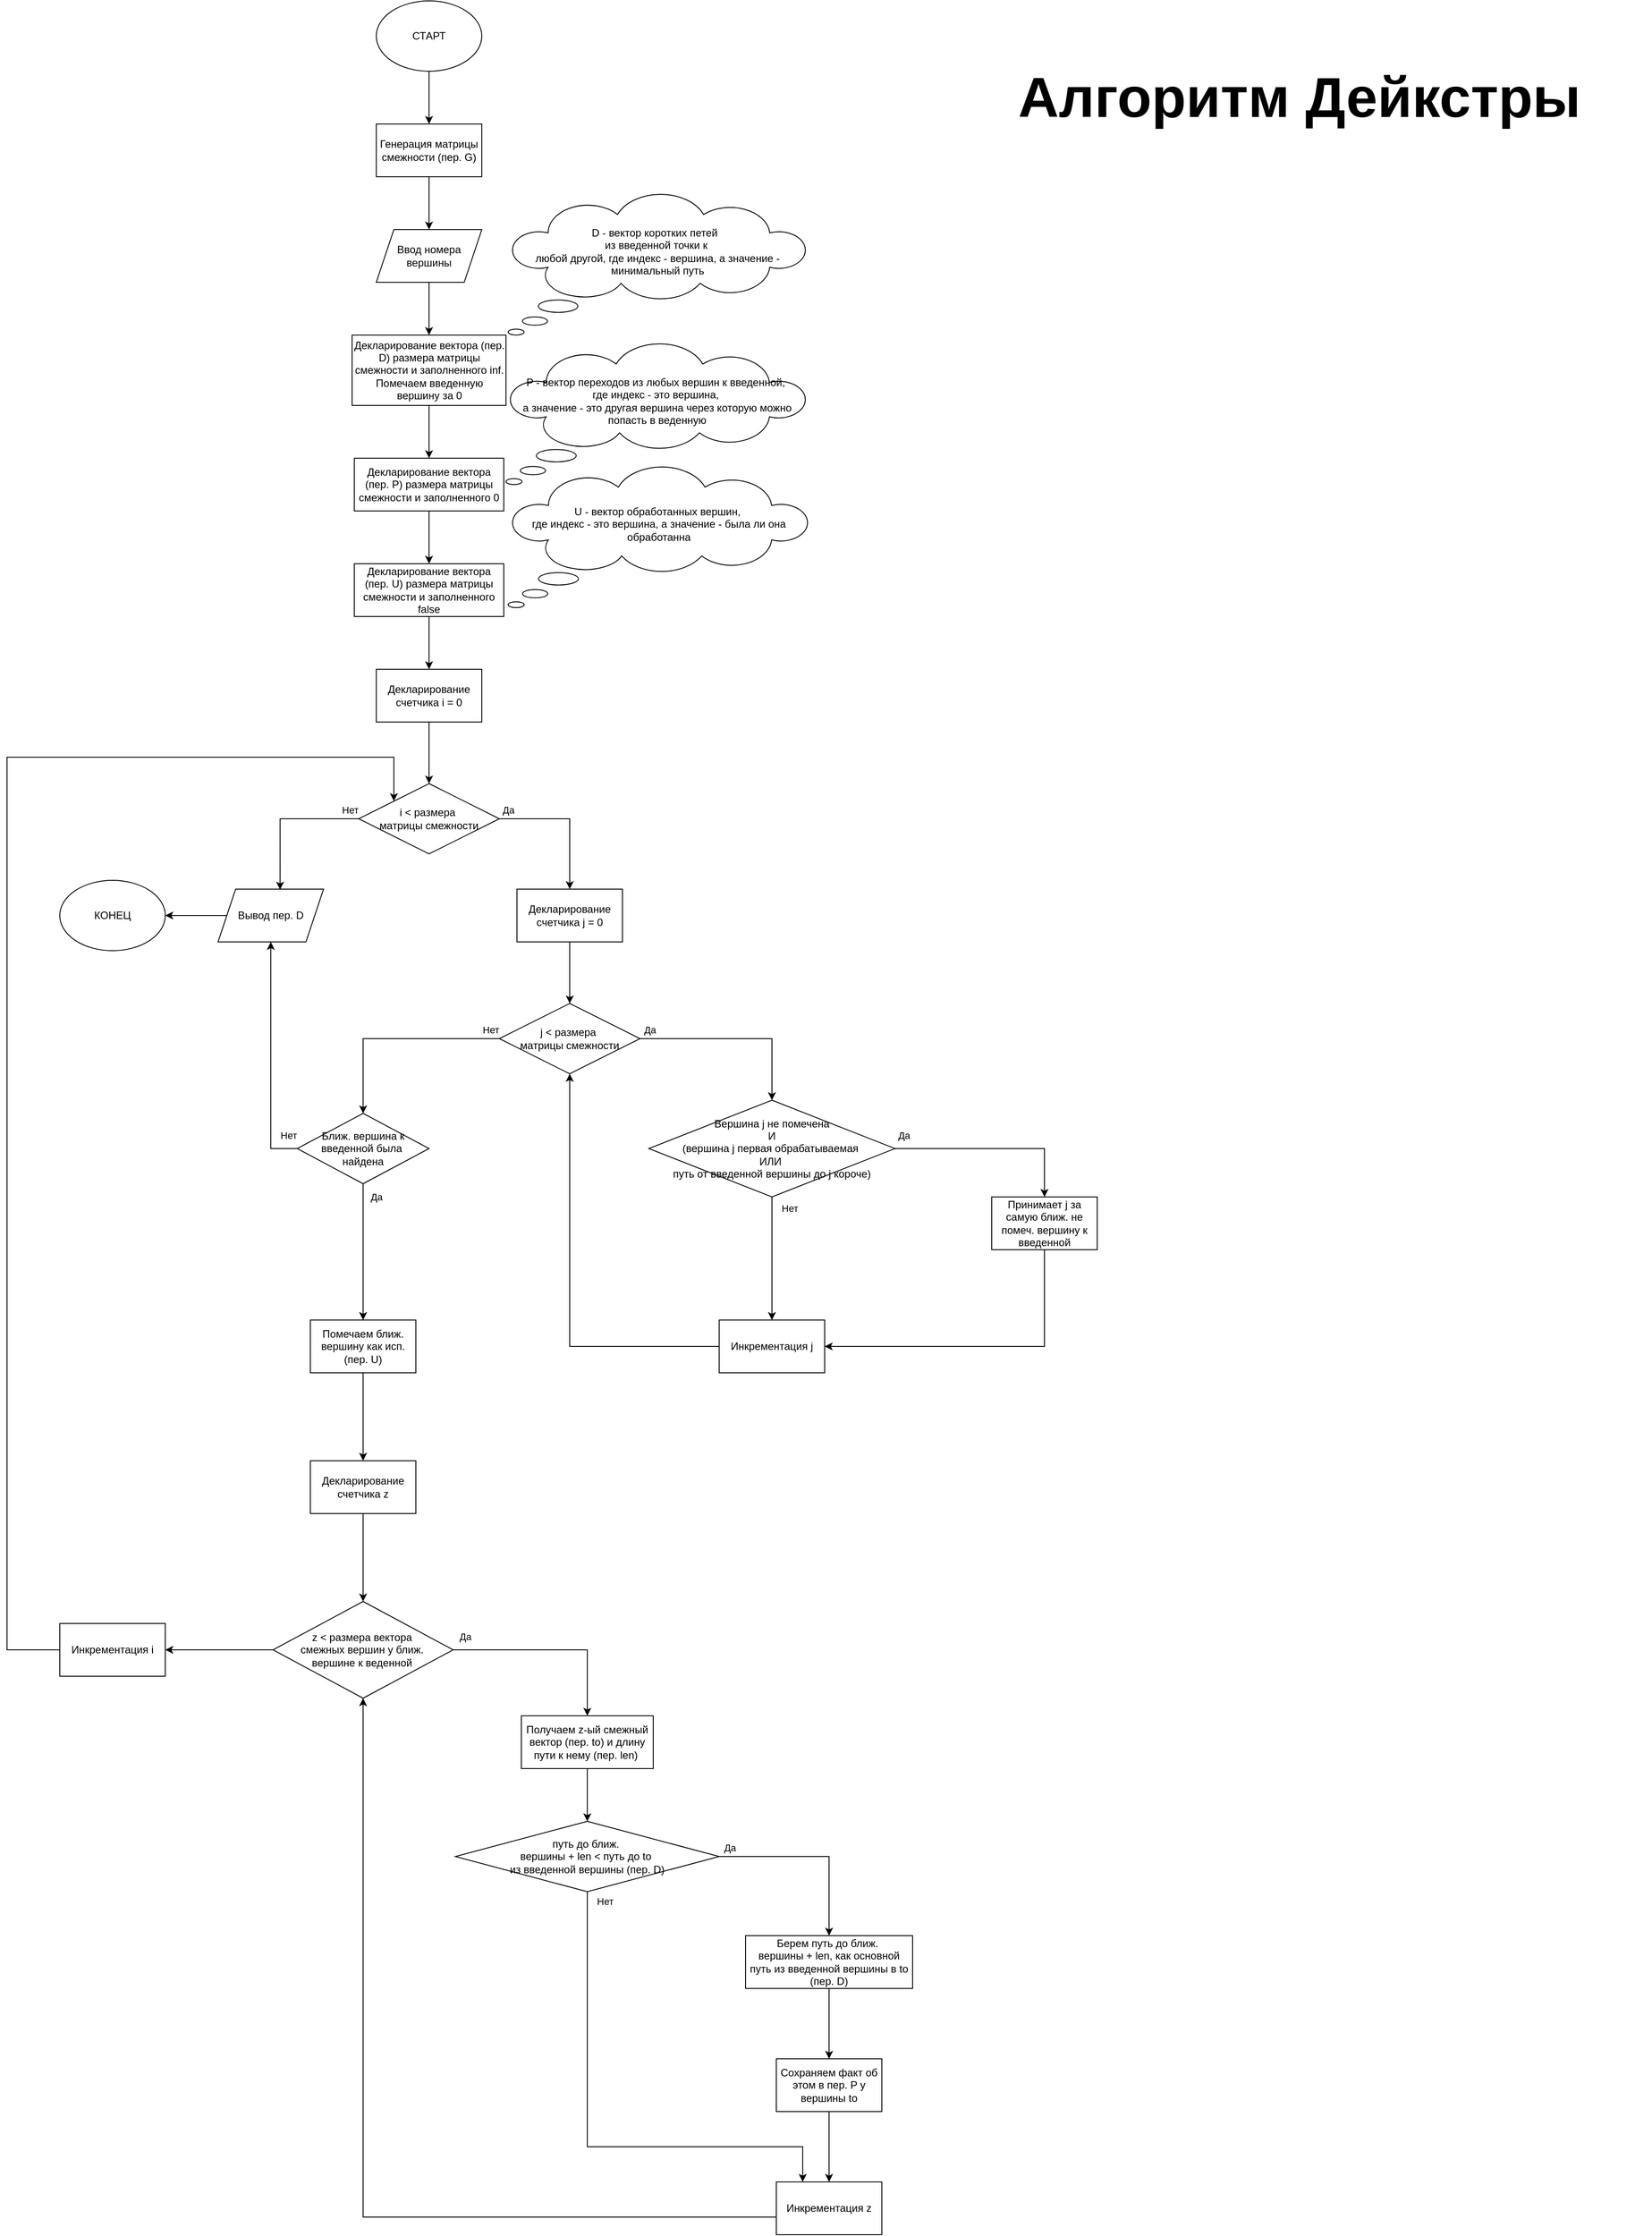 <mxfile version="24.2.5" type="device">
  <diagram name="Страница — 1" id="ciChWTH-rYgIJQM9PPAP">
    <mxGraphModel dx="4327" dy="2550" grid="1" gridSize="10" guides="1" tooltips="1" connect="1" arrows="1" fold="1" page="1" pageScale="1" pageWidth="827" pageHeight="1169" math="0" shadow="0">
      <root>
        <mxCell id="0" />
        <mxCell id="1" parent="0" />
        <mxCell id="ebCfutYWAErBakexrj_W-3" value="" style="edgeStyle=orthogonalEdgeStyle;rounded=0;orthogonalLoop=1;jettySize=auto;html=1;" parent="1" source="ebCfutYWAErBakexrj_W-1" target="ebCfutYWAErBakexrj_W-2" edge="1">
          <mxGeometry relative="1" as="geometry" />
        </mxCell>
        <mxCell id="ebCfutYWAErBakexrj_W-1" value="СТАРТ" style="ellipse;whiteSpace=wrap;html=1;" parent="1" vertex="1">
          <mxGeometry x="80" y="40" width="120" height="80" as="geometry" />
        </mxCell>
        <mxCell id="ebCfutYWAErBakexrj_W-6" value="" style="edgeStyle=orthogonalEdgeStyle;rounded=0;orthogonalLoop=1;jettySize=auto;html=1;" parent="1" source="ebCfutYWAErBakexrj_W-2" target="ebCfutYWAErBakexrj_W-5" edge="1">
          <mxGeometry relative="1" as="geometry" />
        </mxCell>
        <mxCell id="ebCfutYWAErBakexrj_W-2" value="Генерация матрицы смежности (пер. G)" style="rounded=0;whiteSpace=wrap;html=1;" parent="1" vertex="1">
          <mxGeometry x="80" y="180" width="120" height="60" as="geometry" />
        </mxCell>
        <mxCell id="ebCfutYWAErBakexrj_W-8" value="" style="edgeStyle=orthogonalEdgeStyle;rounded=0;orthogonalLoop=1;jettySize=auto;html=1;" parent="1" source="ebCfutYWAErBakexrj_W-5" target="ebCfutYWAErBakexrj_W-7" edge="1">
          <mxGeometry relative="1" as="geometry" />
        </mxCell>
        <mxCell id="ebCfutYWAErBakexrj_W-5" value="Ввод номера вершины" style="shape=parallelogram;perimeter=parallelogramPerimeter;whiteSpace=wrap;html=1;fixedSize=1;rounded=0;" parent="1" vertex="1">
          <mxGeometry x="80" y="300" width="120" height="60" as="geometry" />
        </mxCell>
        <mxCell id="ebCfutYWAErBakexrj_W-11" value="" style="edgeStyle=orthogonalEdgeStyle;rounded=0;orthogonalLoop=1;jettySize=auto;html=1;" parent="1" source="ebCfutYWAErBakexrj_W-7" target="ebCfutYWAErBakexrj_W-10" edge="1">
          <mxGeometry relative="1" as="geometry" />
        </mxCell>
        <mxCell id="ebCfutYWAErBakexrj_W-7" value="Декларирование вектора (пер. D) размера матрицы смежности и заполненного inf. Помечаем введенную вершину за 0" style="whiteSpace=wrap;html=1;rounded=0;" parent="1" vertex="1">
          <mxGeometry x="52.5" y="420" width="175" height="80" as="geometry" />
        </mxCell>
        <mxCell id="ebCfutYWAErBakexrj_W-13" value="" style="edgeStyle=orthogonalEdgeStyle;rounded=0;orthogonalLoop=1;jettySize=auto;html=1;" parent="1" source="ebCfutYWAErBakexrj_W-10" target="ebCfutYWAErBakexrj_W-12" edge="1">
          <mxGeometry relative="1" as="geometry" />
        </mxCell>
        <mxCell id="ebCfutYWAErBakexrj_W-10" value="Декларирование вектора (пер. P) размера матрицы смежности и заполненного 0" style="whiteSpace=wrap;html=1;rounded=0;" parent="1" vertex="1">
          <mxGeometry x="55" y="560" width="170" height="60" as="geometry" />
        </mxCell>
        <mxCell id="ebCfutYWAErBakexrj_W-18" value="" style="edgeStyle=orthogonalEdgeStyle;rounded=0;orthogonalLoop=1;jettySize=auto;html=1;" parent="1" source="ebCfutYWAErBakexrj_W-12" target="ebCfutYWAErBakexrj_W-17" edge="1">
          <mxGeometry relative="1" as="geometry" />
        </mxCell>
        <mxCell id="ebCfutYWAErBakexrj_W-12" value="Декларирование вектора (пер. U) размера матрицы смежности и заполненного false" style="whiteSpace=wrap;html=1;rounded=0;" parent="1" vertex="1">
          <mxGeometry x="55" y="680" width="170" height="60" as="geometry" />
        </mxCell>
        <mxCell id="ebCfutYWAErBakexrj_W-20" value="" style="edgeStyle=orthogonalEdgeStyle;rounded=0;orthogonalLoop=1;jettySize=auto;html=1;" parent="1" source="ebCfutYWAErBakexrj_W-17" target="ebCfutYWAErBakexrj_W-19" edge="1">
          <mxGeometry relative="1" as="geometry" />
        </mxCell>
        <mxCell id="ebCfutYWAErBakexrj_W-17" value="Декларирование&lt;div&gt;счетчика i = 0&lt;/div&gt;" style="whiteSpace=wrap;html=1;rounded=0;" parent="1" vertex="1">
          <mxGeometry x="80" y="800" width="120" height="60" as="geometry" />
        </mxCell>
        <mxCell id="ebCfutYWAErBakexrj_W-26" style="edgeStyle=orthogonalEdgeStyle;rounded=0;orthogonalLoop=1;jettySize=auto;html=1;" parent="1" source="ebCfutYWAErBakexrj_W-19" target="ebCfutYWAErBakexrj_W-24" edge="1">
          <mxGeometry relative="1" as="geometry" />
        </mxCell>
        <mxCell id="ebCfutYWAErBakexrj_W-74" value="Да" style="edgeLabel;html=1;align=center;verticalAlign=middle;resizable=0;points=[];" parent="ebCfutYWAErBakexrj_W-26" vertex="1" connectable="0">
          <mxGeometry x="-0.744" y="3" relative="1" as="geometry">
            <mxPoint x="-11" y="-7" as="offset" />
          </mxGeometry>
        </mxCell>
        <mxCell id="ebCfutYWAErBakexrj_W-19" value="i &amp;lt; размера&amp;nbsp;&lt;div&gt;матрицы смежности&lt;/div&gt;" style="rhombus;whiteSpace=wrap;html=1;rounded=0;" parent="1" vertex="1">
          <mxGeometry x="60" y="930" width="160" height="80" as="geometry" />
        </mxCell>
        <mxCell id="ebCfutYWAErBakexrj_W-82" value="" style="edgeStyle=orthogonalEdgeStyle;rounded=0;orthogonalLoop=1;jettySize=auto;html=1;" parent="1" source="ebCfutYWAErBakexrj_W-21" target="ebCfutYWAErBakexrj_W-81" edge="1">
          <mxGeometry relative="1" as="geometry" />
        </mxCell>
        <mxCell id="ebCfutYWAErBakexrj_W-21" value="Вывод пер. D" style="shape=parallelogram;perimeter=parallelogramPerimeter;whiteSpace=wrap;html=1;fixedSize=1;" parent="1" vertex="1">
          <mxGeometry x="-100" y="1050" width="120" height="60" as="geometry" />
        </mxCell>
        <mxCell id="ebCfutYWAErBakexrj_W-22" style="edgeStyle=orthogonalEdgeStyle;rounded=0;orthogonalLoop=1;jettySize=auto;html=1;entryX=0.588;entryY=0.01;entryDx=0;entryDy=0;entryPerimeter=0;" parent="1" source="ebCfutYWAErBakexrj_W-19" target="ebCfutYWAErBakexrj_W-21" edge="1">
          <mxGeometry relative="1" as="geometry" />
        </mxCell>
        <mxCell id="ebCfutYWAErBakexrj_W-75" value="Нет" style="edgeLabel;html=1;align=center;verticalAlign=middle;resizable=0;points=[];" parent="ebCfutYWAErBakexrj_W-22" vertex="1" connectable="0">
          <mxGeometry x="-0.714" y="-1" relative="1" as="geometry">
            <mxPoint x="14" y="-9" as="offset" />
          </mxGeometry>
        </mxCell>
        <mxCell id="ebCfutYWAErBakexrj_W-23" value="" style="edgeStyle=orthogonalEdgeStyle;rounded=0;orthogonalLoop=1;jettySize=auto;html=1;" parent="1" source="ebCfutYWAErBakexrj_W-24" target="ebCfutYWAErBakexrj_W-25" edge="1">
          <mxGeometry relative="1" as="geometry" />
        </mxCell>
        <mxCell id="ebCfutYWAErBakexrj_W-24" value="Декларирование&lt;div&gt;cчетчика j = 0&lt;/div&gt;" style="whiteSpace=wrap;html=1;rounded=0;" parent="1" vertex="1">
          <mxGeometry x="240" y="1050" width="120" height="60" as="geometry" />
        </mxCell>
        <mxCell id="ebCfutYWAErBakexrj_W-28" value="" style="edgeStyle=orthogonalEdgeStyle;rounded=0;orthogonalLoop=1;jettySize=auto;html=1;" parent="1" source="ebCfutYWAErBakexrj_W-25" target="ebCfutYWAErBakexrj_W-27" edge="1">
          <mxGeometry relative="1" as="geometry" />
        </mxCell>
        <mxCell id="ebCfutYWAErBakexrj_W-40" value="Да" style="edgeLabel;html=1;align=center;verticalAlign=middle;resizable=0;points=[];" parent="ebCfutYWAErBakexrj_W-28" vertex="1" connectable="0">
          <mxGeometry x="-0.832" relative="1" as="geometry">
            <mxPoint x="-8" y="-10" as="offset" />
          </mxGeometry>
        </mxCell>
        <mxCell id="ebCfutYWAErBakexrj_W-42" style="edgeStyle=orthogonalEdgeStyle;rounded=0;orthogonalLoop=1;jettySize=auto;html=1;entryX=0.5;entryY=0;entryDx=0;entryDy=0;" parent="1" source="ebCfutYWAErBakexrj_W-25" target="ebCfutYWAErBakexrj_W-41" edge="1">
          <mxGeometry relative="1" as="geometry" />
        </mxCell>
        <mxCell id="ebCfutYWAErBakexrj_W-43" value="Нет" style="edgeLabel;html=1;align=center;verticalAlign=middle;resizable=0;points=[];" parent="ebCfutYWAErBakexrj_W-42" vertex="1" connectable="0">
          <mxGeometry x="-0.733" y="-1" relative="1" as="geometry">
            <mxPoint x="22" y="-9" as="offset" />
          </mxGeometry>
        </mxCell>
        <mxCell id="ebCfutYWAErBakexrj_W-25" value="j &amp;lt; размера&amp;nbsp;&lt;div&gt;матрицы смежности&lt;/div&gt;" style="rhombus;whiteSpace=wrap;html=1;rounded=0;" parent="1" vertex="1">
          <mxGeometry x="220" y="1180" width="160" height="80" as="geometry" />
        </mxCell>
        <mxCell id="ebCfutYWAErBakexrj_W-31" style="edgeStyle=orthogonalEdgeStyle;rounded=0;orthogonalLoop=1;jettySize=auto;html=1;entryX=0.5;entryY=0;entryDx=0;entryDy=0;" parent="1" source="ebCfutYWAErBakexrj_W-27" target="ebCfutYWAErBakexrj_W-30" edge="1">
          <mxGeometry relative="1" as="geometry" />
        </mxCell>
        <mxCell id="ebCfutYWAErBakexrj_W-32" value="Да" style="edgeLabel;html=1;align=center;verticalAlign=middle;resizable=0;points=[];" parent="ebCfutYWAErBakexrj_W-31" vertex="1" connectable="0">
          <mxGeometry x="-0.807" y="5" relative="1" as="geometry">
            <mxPoint x="-12" y="-10" as="offset" />
          </mxGeometry>
        </mxCell>
        <mxCell id="ebCfutYWAErBakexrj_W-34" style="edgeStyle=orthogonalEdgeStyle;rounded=0;orthogonalLoop=1;jettySize=auto;html=1;entryX=0.5;entryY=0;entryDx=0;entryDy=0;" parent="1" source="ebCfutYWAErBakexrj_W-27" target="ebCfutYWAErBakexrj_W-33" edge="1">
          <mxGeometry relative="1" as="geometry" />
        </mxCell>
        <mxCell id="ebCfutYWAErBakexrj_W-37" value="Нет" style="edgeLabel;html=1;align=center;verticalAlign=middle;resizable=0;points=[];" parent="ebCfutYWAErBakexrj_W-34" vertex="1" connectable="0">
          <mxGeometry x="-0.825" y="-1" relative="1" as="geometry">
            <mxPoint x="21" as="offset" />
          </mxGeometry>
        </mxCell>
        <mxCell id="ebCfutYWAErBakexrj_W-27" value="Вершина j не помечена&lt;div&gt;И&lt;/div&gt;&lt;div&gt;(вершина j первая&amp;nbsp;&lt;span style=&quot;background-color: initial;&quot;&gt;обрабатываемая&amp;nbsp;&lt;/span&gt;&lt;/div&gt;&lt;div&gt;ИЛИ&amp;nbsp;&lt;/div&gt;&lt;div&gt;путь от введенной&amp;nbsp;&lt;span style=&quot;background-color: initial;&quot;&gt;вершины до j короче)&lt;/span&gt;&lt;/div&gt;" style="rhombus;whiteSpace=wrap;html=1;rounded=0;" parent="1" vertex="1">
          <mxGeometry x="390" y="1290" width="280" height="110" as="geometry" />
        </mxCell>
        <mxCell id="ebCfutYWAErBakexrj_W-39" style="edgeStyle=orthogonalEdgeStyle;rounded=0;orthogonalLoop=1;jettySize=auto;html=1;entryX=1;entryY=0.5;entryDx=0;entryDy=0;" parent="1" source="ebCfutYWAErBakexrj_W-30" target="ebCfutYWAErBakexrj_W-33" edge="1">
          <mxGeometry relative="1" as="geometry">
            <Array as="points">
              <mxPoint x="840" y="1570" />
            </Array>
          </mxGeometry>
        </mxCell>
        <mxCell id="ebCfutYWAErBakexrj_W-30" value="Принимает j за самую ближ. не помеч. вершину к введенной" style="rounded=0;whiteSpace=wrap;html=1;" parent="1" vertex="1">
          <mxGeometry x="780" y="1400" width="120" height="60" as="geometry" />
        </mxCell>
        <mxCell id="ebCfutYWAErBakexrj_W-36" style="edgeStyle=orthogonalEdgeStyle;rounded=0;orthogonalLoop=1;jettySize=auto;html=1;entryX=0.5;entryY=1;entryDx=0;entryDy=0;" parent="1" source="ebCfutYWAErBakexrj_W-33" target="ebCfutYWAErBakexrj_W-25" edge="1">
          <mxGeometry relative="1" as="geometry" />
        </mxCell>
        <mxCell id="ebCfutYWAErBakexrj_W-33" value="Инкрементация j" style="rounded=0;whiteSpace=wrap;html=1;" parent="1" vertex="1">
          <mxGeometry x="470" y="1540" width="120" height="60" as="geometry" />
        </mxCell>
        <mxCell id="ebCfutYWAErBakexrj_W-44" style="edgeStyle=orthogonalEdgeStyle;rounded=0;orthogonalLoop=1;jettySize=auto;html=1;entryX=0.5;entryY=1;entryDx=0;entryDy=0;" parent="1" source="ebCfutYWAErBakexrj_W-41" target="ebCfutYWAErBakexrj_W-21" edge="1">
          <mxGeometry relative="1" as="geometry">
            <Array as="points">
              <mxPoint x="-40" y="1345" />
            </Array>
          </mxGeometry>
        </mxCell>
        <mxCell id="ebCfutYWAErBakexrj_W-45" value="Нет" style="edgeLabel;html=1;align=center;verticalAlign=middle;resizable=0;points=[];" parent="ebCfutYWAErBakexrj_W-44" vertex="1" connectable="0">
          <mxGeometry x="-0.924" y="3" relative="1" as="geometry">
            <mxPoint y="-18" as="offset" />
          </mxGeometry>
        </mxCell>
        <mxCell id="ebCfutYWAErBakexrj_W-49" style="edgeStyle=orthogonalEdgeStyle;rounded=0;orthogonalLoop=1;jettySize=auto;html=1;" parent="1" source="ebCfutYWAErBakexrj_W-41" target="ebCfutYWAErBakexrj_W-46" edge="1">
          <mxGeometry relative="1" as="geometry" />
        </mxCell>
        <mxCell id="ebCfutYWAErBakexrj_W-50" value="Да" style="edgeLabel;html=1;align=center;verticalAlign=middle;resizable=0;points=[];" parent="ebCfutYWAErBakexrj_W-49" vertex="1" connectable="0">
          <mxGeometry x="-0.55" y="-1" relative="1" as="geometry">
            <mxPoint x="16" y="-20" as="offset" />
          </mxGeometry>
        </mxCell>
        <mxCell id="ebCfutYWAErBakexrj_W-41" value="Ближ. вершина к введенной была&amp;nbsp;&lt;div&gt;найдена&lt;/div&gt;" style="rhombus;whiteSpace=wrap;html=1;" parent="1" vertex="1">
          <mxGeometry x="-10" y="1305" width="150" height="80" as="geometry" />
        </mxCell>
        <mxCell id="ebCfutYWAErBakexrj_W-55" value="" style="edgeStyle=orthogonalEdgeStyle;rounded=0;orthogonalLoop=1;jettySize=auto;html=1;" parent="1" source="ebCfutYWAErBakexrj_W-46" target="ebCfutYWAErBakexrj_W-54" edge="1">
          <mxGeometry relative="1" as="geometry" />
        </mxCell>
        <mxCell id="ebCfutYWAErBakexrj_W-46" value="Помечаем ближ. вершину как исп. (пер. U)" style="rounded=0;whiteSpace=wrap;html=1;" parent="1" vertex="1">
          <mxGeometry x="5" y="1540" width="120" height="60" as="geometry" />
        </mxCell>
        <mxCell id="ebCfutYWAErBakexrj_W-51" value="D - вектор коротких петей&amp;nbsp;&amp;nbsp;&lt;div&gt;из введенной точки к&amp;nbsp;&lt;/div&gt;&lt;div&gt;любой другой, где индекс - вершина, а значение - минимальный путь&lt;/div&gt;" style="whiteSpace=wrap;html=1;shape=mxgraph.basic.cloud_callout;spacingTop=0;spacingBottom=30;" parent="1" vertex="1">
          <mxGeometry x="230" y="260" width="340" height="160" as="geometry" />
        </mxCell>
        <mxCell id="ebCfutYWAErBakexrj_W-52" value="P - вектор переходов из любых вершин к введенной,&amp;nbsp;&lt;div&gt;где индекс - это вершина,&amp;nbsp;&lt;/div&gt;&lt;div&gt;а значение - это другая вершина через которую можно попасть в веденную&lt;/div&gt;" style="whiteSpace=wrap;html=1;shape=mxgraph.basic.cloud_callout;spacingTop=0;spacingBottom=30;" parent="1" vertex="1">
          <mxGeometry x="227.5" y="430" width="342.5" height="160" as="geometry" />
        </mxCell>
        <mxCell id="ebCfutYWAErBakexrj_W-53" value="U - вектор обработанных вершин,&amp;nbsp;&lt;div&gt;где индекс&amp;nbsp;&lt;span style=&quot;background-color: initial;&quot;&gt;- это вершина, а значение - была ли она обработанна&lt;/span&gt;&lt;/div&gt;" style="whiteSpace=wrap;html=1;shape=mxgraph.basic.cloud_callout;spacingTop=0;spacingBottom=30;" parent="1" vertex="1">
          <mxGeometry x="230" y="570" width="342.5" height="160" as="geometry" />
        </mxCell>
        <mxCell id="ebCfutYWAErBakexrj_W-57" value="" style="edgeStyle=orthogonalEdgeStyle;rounded=0;orthogonalLoop=1;jettySize=auto;html=1;" parent="1" source="ebCfutYWAErBakexrj_W-54" target="ebCfutYWAErBakexrj_W-56" edge="1">
          <mxGeometry relative="1" as="geometry" />
        </mxCell>
        <mxCell id="ebCfutYWAErBakexrj_W-54" value="Декларирование счетчика z" style="rounded=0;whiteSpace=wrap;html=1;" parent="1" vertex="1">
          <mxGeometry x="5" y="1700" width="120" height="60" as="geometry" />
        </mxCell>
        <mxCell id="ebCfutYWAErBakexrj_W-61" style="edgeStyle=orthogonalEdgeStyle;rounded=0;orthogonalLoop=1;jettySize=auto;html=1;entryX=0.5;entryY=0;entryDx=0;entryDy=0;" parent="1" source="ebCfutYWAErBakexrj_W-56" target="ebCfutYWAErBakexrj_W-58" edge="1">
          <mxGeometry relative="1" as="geometry" />
        </mxCell>
        <mxCell id="ebCfutYWAErBakexrj_W-64" value="Да" style="edgeLabel;html=1;align=center;verticalAlign=middle;resizable=0;points=[];" parent="ebCfutYWAErBakexrj_W-61" vertex="1" connectable="0">
          <mxGeometry x="-0.927" y="-1" relative="1" as="geometry">
            <mxPoint x="5" y="-16" as="offset" />
          </mxGeometry>
        </mxCell>
        <mxCell id="ebCfutYWAErBakexrj_W-79" style="edgeStyle=orthogonalEdgeStyle;rounded=0;orthogonalLoop=1;jettySize=auto;html=1;entryX=1;entryY=0.5;entryDx=0;entryDy=0;" parent="1" source="ebCfutYWAErBakexrj_W-56" target="ebCfutYWAErBakexrj_W-78" edge="1">
          <mxGeometry relative="1" as="geometry" />
        </mxCell>
        <mxCell id="ebCfutYWAErBakexrj_W-56" value="z &amp;lt; размера вектора&amp;nbsp;&lt;div&gt;смежных вершин у ближ.&amp;nbsp;&lt;/div&gt;&lt;div&gt;вершине к веденной&amp;nbsp;&lt;/div&gt;" style="rhombus;whiteSpace=wrap;html=1;" parent="1" vertex="1">
          <mxGeometry x="-37.5" y="1860" width="205" height="110" as="geometry" />
        </mxCell>
        <mxCell id="ebCfutYWAErBakexrj_W-63" value="" style="edgeStyle=orthogonalEdgeStyle;rounded=0;orthogonalLoop=1;jettySize=auto;html=1;" parent="1" source="ebCfutYWAErBakexrj_W-58" target="ebCfutYWAErBakexrj_W-62" edge="1">
          <mxGeometry relative="1" as="geometry" />
        </mxCell>
        <mxCell id="ebCfutYWAErBakexrj_W-58" value="Получаем z-ый смежный вектор (пер. to) и длину пути к нему (пер. len)&amp;nbsp;" style="rounded=0;whiteSpace=wrap;html=1;" parent="1" vertex="1">
          <mxGeometry x="245" y="1990" width="150" height="60" as="geometry" />
        </mxCell>
        <mxCell id="ebCfutYWAErBakexrj_W-66" style="edgeStyle=orthogonalEdgeStyle;rounded=0;orthogonalLoop=1;jettySize=auto;html=1;entryX=0.5;entryY=0;entryDx=0;entryDy=0;" parent="1" source="ebCfutYWAErBakexrj_W-62" target="ebCfutYWAErBakexrj_W-65" edge="1">
          <mxGeometry relative="1" as="geometry" />
        </mxCell>
        <mxCell id="ebCfutYWAErBakexrj_W-67" value="Да" style="edgeLabel;html=1;align=center;verticalAlign=middle;resizable=0;points=[];" parent="ebCfutYWAErBakexrj_W-66" vertex="1" connectable="0">
          <mxGeometry x="-0.74" y="4" relative="1" as="geometry">
            <mxPoint x="-16" y="-6" as="offset" />
          </mxGeometry>
        </mxCell>
        <mxCell id="ebCfutYWAErBakexrj_W-76" style="edgeStyle=orthogonalEdgeStyle;rounded=0;orthogonalLoop=1;jettySize=auto;html=1;entryX=0.25;entryY=0;entryDx=0;entryDy=0;" parent="1" source="ebCfutYWAErBakexrj_W-62" target="ebCfutYWAErBakexrj_W-71" edge="1">
          <mxGeometry relative="1" as="geometry">
            <Array as="points">
              <mxPoint x="320" y="2480" />
              <mxPoint x="565" y="2480" />
            </Array>
          </mxGeometry>
        </mxCell>
        <mxCell id="ebCfutYWAErBakexrj_W-77" value="Нет" style="edgeLabel;html=1;align=center;verticalAlign=middle;resizable=0;points=[];" parent="ebCfutYWAErBakexrj_W-76" vertex="1" connectable="0">
          <mxGeometry x="-0.926" relative="1" as="geometry">
            <mxPoint x="20" y="-11" as="offset" />
          </mxGeometry>
        </mxCell>
        <mxCell id="ebCfutYWAErBakexrj_W-62" value="путь до ближ.&amp;nbsp;&lt;div&gt;вершины + len &amp;lt; путь до to&amp;nbsp;&lt;div&gt;из введенной вершины (пер. D)&lt;/div&gt;&lt;/div&gt;" style="rhombus;whiteSpace=wrap;html=1;rounded=0;" parent="1" vertex="1">
          <mxGeometry x="170" y="2110" width="300" height="80" as="geometry" />
        </mxCell>
        <mxCell id="ebCfutYWAErBakexrj_W-69" value="" style="edgeStyle=orthogonalEdgeStyle;rounded=0;orthogonalLoop=1;jettySize=auto;html=1;" parent="1" source="ebCfutYWAErBakexrj_W-65" target="ebCfutYWAErBakexrj_W-68" edge="1">
          <mxGeometry relative="1" as="geometry" />
        </mxCell>
        <mxCell id="ebCfutYWAErBakexrj_W-65" value="Берем путь до ближ.&amp;nbsp;&lt;br&gt;&lt;span style=&quot;background-color: initial;&quot;&gt;вершины&lt;/span&gt;&amp;nbsp;+ len, как основной путь из введенной вершины в to (пер. D)" style="rounded=0;whiteSpace=wrap;html=1;" parent="1" vertex="1">
          <mxGeometry x="500" y="2240" width="190" height="60" as="geometry" />
        </mxCell>
        <mxCell id="ebCfutYWAErBakexrj_W-72" value="" style="edgeStyle=orthogonalEdgeStyle;rounded=0;orthogonalLoop=1;jettySize=auto;html=1;" parent="1" source="ebCfutYWAErBakexrj_W-68" target="ebCfutYWAErBakexrj_W-71" edge="1">
          <mxGeometry relative="1" as="geometry" />
        </mxCell>
        <mxCell id="ebCfutYWAErBakexrj_W-68" value="Сохраняем факт об этом в пер. P у вершины to" style="rounded=0;whiteSpace=wrap;html=1;" parent="1" vertex="1">
          <mxGeometry x="535" y="2380" width="120" height="60" as="geometry" />
        </mxCell>
        <mxCell id="ebCfutYWAErBakexrj_W-73" style="edgeStyle=orthogonalEdgeStyle;rounded=0;orthogonalLoop=1;jettySize=auto;html=1;entryX=0.5;entryY=1;entryDx=0;entryDy=0;" parent="1" source="ebCfutYWAErBakexrj_W-71" target="ebCfutYWAErBakexrj_W-56" edge="1">
          <mxGeometry relative="1" as="geometry">
            <Array as="points">
              <mxPoint x="65" y="2560" />
            </Array>
          </mxGeometry>
        </mxCell>
        <mxCell id="ebCfutYWAErBakexrj_W-71" value="Инкрементация z" style="whiteSpace=wrap;html=1;rounded=0;" parent="1" vertex="1">
          <mxGeometry x="535" y="2520" width="120" height="60" as="geometry" />
        </mxCell>
        <mxCell id="ebCfutYWAErBakexrj_W-80" style="edgeStyle=orthogonalEdgeStyle;rounded=0;orthogonalLoop=1;jettySize=auto;html=1;entryX=0;entryY=0;entryDx=0;entryDy=0;" parent="1" source="ebCfutYWAErBakexrj_W-78" target="ebCfutYWAErBakexrj_W-19" edge="1">
          <mxGeometry relative="1" as="geometry">
            <Array as="points">
              <mxPoint x="-340" y="1915" />
              <mxPoint x="-340" y="900" />
              <mxPoint x="100" y="900" />
            </Array>
          </mxGeometry>
        </mxCell>
        <mxCell id="ebCfutYWAErBakexrj_W-78" value="Инкрементация i" style="whiteSpace=wrap;html=1;rounded=0;" parent="1" vertex="1">
          <mxGeometry x="-280" y="1885" width="120" height="60" as="geometry" />
        </mxCell>
        <mxCell id="ebCfutYWAErBakexrj_W-81" value="КОНЕЦ" style="ellipse;whiteSpace=wrap;html=1;" parent="1" vertex="1">
          <mxGeometry x="-280" y="1040" width="120" height="80" as="geometry" />
        </mxCell>
        <mxCell id="5T_UZt_IxmhlrpSVlnDz-1" value="Алгоритм Дейкстры" style="text;html=1;align=center;verticalAlign=middle;whiteSpace=wrap;rounded=0;fontSize=64;fontStyle=1" vertex="1" parent="1">
          <mxGeometry x="730" y="70" width="800" height="160" as="geometry" />
        </mxCell>
      </root>
    </mxGraphModel>
  </diagram>
</mxfile>

